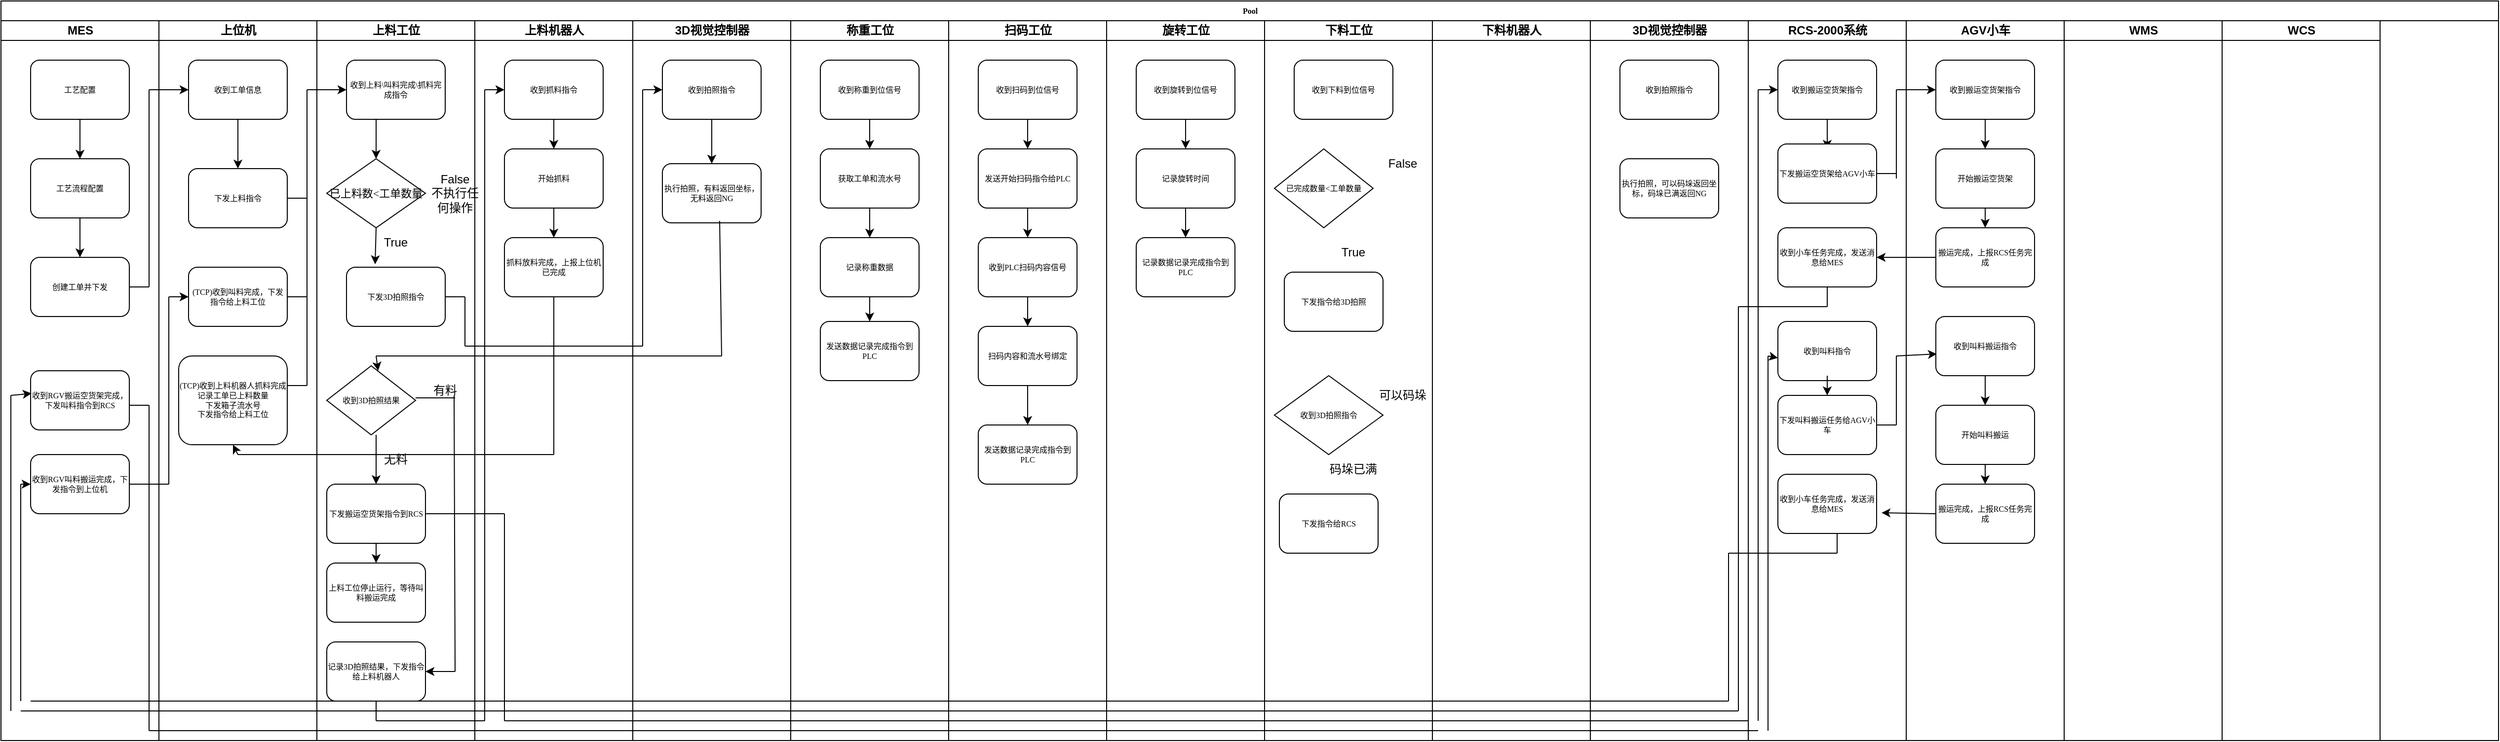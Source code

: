 <mxfile version="21.6.8" type="github">
  <diagram name="Page-1" id="74e2e168-ea6b-b213-b513-2b3c1d86103e">
    <mxGraphModel dx="1434" dy="768" grid="1" gridSize="10" guides="1" tooltips="1" connect="1" arrows="1" fold="1" page="1" pageScale="1" pageWidth="1100" pageHeight="850" background="none" math="0" shadow="0">
      <root>
        <mxCell id="0" />
        <mxCell id="1" parent="0" />
        <mxCell id="77e6c97f196da883-1" value="Pool" style="swimlane;html=1;childLayout=stackLayout;startSize=20;rounded=0;shadow=0;labelBackgroundColor=none;strokeWidth=1;fontFamily=Verdana;fontSize=8;align=center;" parent="1" vertex="1">
          <mxGeometry x="70" y="40" width="2530" height="750" as="geometry" />
        </mxCell>
        <mxCell id="77e6c97f196da883-2" value="MES" style="swimlane;html=1;startSize=20;" parent="77e6c97f196da883-1" vertex="1">
          <mxGeometry y="20" width="160" height="730" as="geometry" />
        </mxCell>
        <mxCell id="6C03qrmBVSKvkhP6-HAM-20" value="" style="edgeStyle=orthogonalEdgeStyle;rounded=0;orthogonalLoop=1;jettySize=auto;html=1;" edge="1" parent="77e6c97f196da883-2" source="6C03qrmBVSKvkhP6-HAM-18" target="6C03qrmBVSKvkhP6-HAM-19">
          <mxGeometry relative="1" as="geometry" />
        </mxCell>
        <mxCell id="6C03qrmBVSKvkhP6-HAM-18" value="工艺配置" style="rounded=1;whiteSpace=wrap;html=1;shadow=0;labelBackgroundColor=none;strokeWidth=1;fontFamily=Verdana;fontSize=8;align=center;" vertex="1" parent="77e6c97f196da883-2">
          <mxGeometry x="30" y="40" width="100" height="60" as="geometry" />
        </mxCell>
        <mxCell id="6C03qrmBVSKvkhP6-HAM-22" value="" style="edgeStyle=orthogonalEdgeStyle;rounded=0;orthogonalLoop=1;jettySize=auto;html=1;" edge="1" parent="77e6c97f196da883-2" source="6C03qrmBVSKvkhP6-HAM-19" target="6C03qrmBVSKvkhP6-HAM-21">
          <mxGeometry relative="1" as="geometry" />
        </mxCell>
        <mxCell id="6C03qrmBVSKvkhP6-HAM-19" value="工艺流程配置" style="rounded=1;whiteSpace=wrap;html=1;shadow=0;labelBackgroundColor=none;strokeWidth=1;fontFamily=Verdana;fontSize=8;align=center;" vertex="1" parent="77e6c97f196da883-2">
          <mxGeometry x="30" y="140" width="100" height="60" as="geometry" />
        </mxCell>
        <mxCell id="6C03qrmBVSKvkhP6-HAM-21" value="创建工单并下发" style="rounded=1;whiteSpace=wrap;html=1;shadow=0;labelBackgroundColor=none;strokeWidth=1;fontFamily=Verdana;fontSize=8;align=center;" vertex="1" parent="77e6c97f196da883-2">
          <mxGeometry x="30" y="240" width="100" height="60" as="geometry" />
        </mxCell>
        <mxCell id="6C03qrmBVSKvkhP6-HAM-50" value="收到RGV搬运空货架完成，下发叫料指令到RCS" style="rounded=1;whiteSpace=wrap;html=1;shadow=0;labelBackgroundColor=none;strokeWidth=1;fontFamily=Verdana;fontSize=8;align=center;" vertex="1" parent="77e6c97f196da883-2">
          <mxGeometry x="30" y="355" width="100" height="60" as="geometry" />
        </mxCell>
        <mxCell id="6C03qrmBVSKvkhP6-HAM-57" value="收到RGV叫料搬运完成，下发指令到上位机" style="rounded=1;whiteSpace=wrap;html=1;shadow=0;labelBackgroundColor=none;strokeWidth=1;fontFamily=Verdana;fontSize=8;align=center;" vertex="1" parent="77e6c97f196da883-2">
          <mxGeometry x="30" y="440" width="100" height="60" as="geometry" />
        </mxCell>
        <mxCell id="6C03qrmBVSKvkhP6-HAM-67" value="" style="endArrow=none;html=1;rounded=0;" edge="1" parent="77e6c97f196da883-2">
          <mxGeometry width="50" height="50" relative="1" as="geometry">
            <mxPoint x="130" y="270" as="sourcePoint" />
            <mxPoint x="150" y="270" as="targetPoint" />
          </mxGeometry>
        </mxCell>
        <mxCell id="6C03qrmBVSKvkhP6-HAM-68" value="" style="endArrow=none;html=1;rounded=0;" edge="1" parent="77e6c97f196da883-2">
          <mxGeometry width="50" height="50" relative="1" as="geometry">
            <mxPoint x="150" y="270" as="sourcePoint" />
            <mxPoint x="150" y="70" as="targetPoint" />
          </mxGeometry>
        </mxCell>
        <mxCell id="6C03qrmBVSKvkhP6-HAM-69" value="" style="endArrow=classic;html=1;rounded=0;entryX=0;entryY=0.5;entryDx=0;entryDy=0;" edge="1" parent="77e6c97f196da883-2" target="6C03qrmBVSKvkhP6-HAM-25">
          <mxGeometry width="50" height="50" relative="1" as="geometry">
            <mxPoint x="150" y="70" as="sourcePoint" />
            <mxPoint x="200" y="20" as="targetPoint" />
          </mxGeometry>
        </mxCell>
        <mxCell id="6C03qrmBVSKvkhP6-HAM-95" value="" style="endArrow=none;html=1;rounded=0;exitX=1;exitY=0.5;exitDx=0;exitDy=0;" edge="1" parent="77e6c97f196da883-2" source="6C03qrmBVSKvkhP6-HAM-57">
          <mxGeometry width="50" height="50" relative="1" as="geometry">
            <mxPoint x="130" y="480" as="sourcePoint" />
            <mxPoint x="170" y="470" as="targetPoint" />
          </mxGeometry>
        </mxCell>
        <mxCell id="6C03qrmBVSKvkhP6-HAM-149" value="" style="endArrow=none;html=1;rounded=0;" edge="1" parent="77e6c97f196da883-2">
          <mxGeometry width="50" height="50" relative="1" as="geometry">
            <mxPoint x="10" y="700" as="sourcePoint" />
            <mxPoint x="10" y="380" as="targetPoint" />
          </mxGeometry>
        </mxCell>
        <mxCell id="6C03qrmBVSKvkhP6-HAM-150" value="" style="endArrow=classic;html=1;rounded=0;entryX=0.01;entryY=0.383;entryDx=0;entryDy=0;entryPerimeter=0;" edge="1" parent="77e6c97f196da883-2" target="6C03qrmBVSKvkhP6-HAM-50">
          <mxGeometry width="50" height="50" relative="1" as="geometry">
            <mxPoint x="10" y="380" as="sourcePoint" />
            <mxPoint x="60" y="330" as="targetPoint" />
          </mxGeometry>
        </mxCell>
        <mxCell id="6C03qrmBVSKvkhP6-HAM-151" value="" style="endArrow=none;html=1;rounded=0;" edge="1" parent="77e6c97f196da883-2">
          <mxGeometry width="50" height="50" relative="1" as="geometry">
            <mxPoint x="130" y="390" as="sourcePoint" />
            <mxPoint x="150" y="390" as="targetPoint" />
          </mxGeometry>
        </mxCell>
        <mxCell id="6C03qrmBVSKvkhP6-HAM-152" value="" style="endArrow=none;html=1;rounded=0;" edge="1" parent="77e6c97f196da883-2">
          <mxGeometry width="50" height="50" relative="1" as="geometry">
            <mxPoint x="150" y="390" as="sourcePoint" />
            <mxPoint x="150" y="720" as="targetPoint" />
          </mxGeometry>
        </mxCell>
        <mxCell id="6C03qrmBVSKvkhP6-HAM-153" value="" style="endArrow=none;html=1;rounded=0;" edge="1" parent="77e6c97f196da883-2">
          <mxGeometry width="50" height="50" relative="1" as="geometry">
            <mxPoint x="150" y="720" as="sourcePoint" />
            <mxPoint x="1780" y="720" as="targetPoint" />
          </mxGeometry>
        </mxCell>
        <mxCell id="6C03qrmBVSKvkhP6-HAM-167" value="" style="endArrow=none;html=1;rounded=0;" edge="1" parent="77e6c97f196da883-2">
          <mxGeometry width="50" height="50" relative="1" as="geometry">
            <mxPoint x="20" y="690" as="sourcePoint" />
            <mxPoint x="20" y="470" as="targetPoint" />
          </mxGeometry>
        </mxCell>
        <mxCell id="6C03qrmBVSKvkhP6-HAM-168" value="" style="endArrow=classic;html=1;rounded=0;entryX=0;entryY=0.5;entryDx=0;entryDy=0;" edge="1" parent="77e6c97f196da883-2" target="6C03qrmBVSKvkhP6-HAM-57">
          <mxGeometry width="50" height="50" relative="1" as="geometry">
            <mxPoint x="20" y="470" as="sourcePoint" />
            <mxPoint x="70" y="420" as="targetPoint" />
          </mxGeometry>
        </mxCell>
        <mxCell id="77e6c97f196da883-3" value="上位机" style="swimlane;html=1;startSize=20;" parent="77e6c97f196da883-1" vertex="1">
          <mxGeometry x="160" y="20" width="160" height="730" as="geometry" />
        </mxCell>
        <mxCell id="6C03qrmBVSKvkhP6-HAM-25" value="收到工单信息" style="rounded=1;whiteSpace=wrap;html=1;shadow=0;labelBackgroundColor=none;strokeWidth=1;fontFamily=Verdana;fontSize=8;align=center;" vertex="1" parent="77e6c97f196da883-3">
          <mxGeometry x="30" y="40" width="100" height="60" as="geometry" />
        </mxCell>
        <mxCell id="6C03qrmBVSKvkhP6-HAM-26" value="下发上料指令" style="rounded=1;whiteSpace=wrap;html=1;shadow=0;labelBackgroundColor=none;strokeWidth=1;fontFamily=Verdana;fontSize=8;align=center;" vertex="1" parent="77e6c97f196da883-3">
          <mxGeometry x="30" y="150" width="100" height="60" as="geometry" />
        </mxCell>
        <mxCell id="6C03qrmBVSKvkhP6-HAM-59" value="(TCP)收到叫料完成，下发指令给上料工位" style="rounded=1;whiteSpace=wrap;html=1;shadow=0;labelBackgroundColor=none;strokeWidth=1;fontFamily=Verdana;fontSize=8;align=center;" vertex="1" parent="77e6c97f196da883-3">
          <mxGeometry x="30" y="250" width="100" height="60" as="geometry" />
        </mxCell>
        <mxCell id="6C03qrmBVSKvkhP6-HAM-66" value="(TCP)收到上料机器人抓料完成&lt;br&gt;记录工单已上料数量&lt;br&gt;下发箱子流水号&lt;br&gt;下发指令给上料工位" style="rounded=1;whiteSpace=wrap;html=1;shadow=0;labelBackgroundColor=none;strokeWidth=1;fontFamily=Verdana;fontSize=8;align=center;" vertex="1" parent="77e6c97f196da883-3">
          <mxGeometry x="20" y="340" width="110" height="90" as="geometry" />
        </mxCell>
        <mxCell id="6C03qrmBVSKvkhP6-HAM-70" value="" style="endArrow=classic;html=1;rounded=0;entryX=0.5;entryY=0;entryDx=0;entryDy=0;" edge="1" parent="77e6c97f196da883-3" target="6C03qrmBVSKvkhP6-HAM-26">
          <mxGeometry width="50" height="50" relative="1" as="geometry">
            <mxPoint x="80" y="100" as="sourcePoint" />
            <mxPoint x="130" y="50" as="targetPoint" />
          </mxGeometry>
        </mxCell>
        <mxCell id="6C03qrmBVSKvkhP6-HAM-72" value="" style="endArrow=none;html=1;rounded=0;" edge="1" parent="77e6c97f196da883-3">
          <mxGeometry width="50" height="50" relative="1" as="geometry">
            <mxPoint x="130" y="180" as="sourcePoint" />
            <mxPoint x="150" y="180" as="targetPoint" />
          </mxGeometry>
        </mxCell>
        <mxCell id="6C03qrmBVSKvkhP6-HAM-73" value="" style="endArrow=none;html=1;rounded=0;" edge="1" parent="77e6c97f196da883-3">
          <mxGeometry width="50" height="50" relative="1" as="geometry">
            <mxPoint x="150" y="180" as="sourcePoint" />
            <mxPoint x="150" y="70" as="targetPoint" />
          </mxGeometry>
        </mxCell>
        <mxCell id="6C03qrmBVSKvkhP6-HAM-74" value="" style="endArrow=classic;html=1;rounded=0;entryX=0;entryY=0.5;entryDx=0;entryDy=0;" edge="1" parent="77e6c97f196da883-3" target="6C03qrmBVSKvkhP6-HAM-27">
          <mxGeometry width="50" height="50" relative="1" as="geometry">
            <mxPoint x="150" y="70" as="sourcePoint" />
            <mxPoint x="200" y="30" as="targetPoint" />
          </mxGeometry>
        </mxCell>
        <mxCell id="6C03qrmBVSKvkhP6-HAM-75" value="" style="endArrow=none;html=1;rounded=0;" edge="1" parent="77e6c97f196da883-3">
          <mxGeometry width="50" height="50" relative="1" as="geometry">
            <mxPoint x="130" y="280" as="sourcePoint" />
            <mxPoint x="150" y="280" as="targetPoint" />
          </mxGeometry>
        </mxCell>
        <mxCell id="6C03qrmBVSKvkhP6-HAM-76" value="" style="endArrow=none;html=1;rounded=0;" edge="1" parent="77e6c97f196da883-3">
          <mxGeometry width="50" height="50" relative="1" as="geometry">
            <mxPoint x="130" y="370" as="sourcePoint" />
            <mxPoint x="150" y="370" as="targetPoint" />
          </mxGeometry>
        </mxCell>
        <mxCell id="6C03qrmBVSKvkhP6-HAM-77" value="" style="endArrow=none;html=1;rounded=0;" edge="1" parent="77e6c97f196da883-3">
          <mxGeometry width="50" height="50" relative="1" as="geometry">
            <mxPoint x="150" y="370" as="sourcePoint" />
            <mxPoint x="150" y="180" as="targetPoint" />
          </mxGeometry>
        </mxCell>
        <mxCell id="6C03qrmBVSKvkhP6-HAM-96" value="" style="endArrow=none;html=1;rounded=0;" edge="1" parent="77e6c97f196da883-3">
          <mxGeometry width="50" height="50" relative="1" as="geometry">
            <mxPoint x="10" y="470" as="sourcePoint" />
            <mxPoint x="10" y="280" as="targetPoint" />
          </mxGeometry>
        </mxCell>
        <mxCell id="6C03qrmBVSKvkhP6-HAM-104" value="" style="endArrow=classic;html=1;rounded=0;entryX=0;entryY=0.5;entryDx=0;entryDy=0;" edge="1" parent="77e6c97f196da883-3" target="6C03qrmBVSKvkhP6-HAM-59">
          <mxGeometry width="50" height="50" relative="1" as="geometry">
            <mxPoint x="10" y="280" as="sourcePoint" />
            <mxPoint x="60" y="230" as="targetPoint" />
          </mxGeometry>
        </mxCell>
        <mxCell id="6C03qrmBVSKvkhP6-HAM-107" value="" style="endArrow=classic;html=1;rounded=0;entryX=0.5;entryY=1;entryDx=0;entryDy=0;" edge="1" parent="77e6c97f196da883-3" target="6C03qrmBVSKvkhP6-HAM-66">
          <mxGeometry width="50" height="50" relative="1" as="geometry">
            <mxPoint x="80" y="440" as="sourcePoint" />
            <mxPoint x="130" y="390" as="targetPoint" />
          </mxGeometry>
        </mxCell>
        <mxCell id="77e6c97f196da883-4" value="上料工位" style="swimlane;html=1;startSize=20;" parent="77e6c97f196da883-1" vertex="1">
          <mxGeometry x="320" y="20" width="160" height="730" as="geometry" />
        </mxCell>
        <mxCell id="6C03qrmBVSKvkhP6-HAM-27" value="收到上料\叫料完成\抓料完成指令" style="rounded=1;whiteSpace=wrap;html=1;shadow=0;labelBackgroundColor=none;strokeWidth=1;fontFamily=Verdana;fontSize=8;align=center;" vertex="1" parent="77e6c97f196da883-4">
          <mxGeometry x="30" y="40" width="100" height="60" as="geometry" />
        </mxCell>
        <mxCell id="6C03qrmBVSKvkhP6-HAM-29" value="&lt;font style=&quot;font-size: 11px;&quot;&gt;已上料数&amp;lt;工单数量&lt;/font&gt;" style="rhombus;whiteSpace=wrap;html=1;rounded=0;shadow=0;labelBackgroundColor=none;strokeWidth=1;fontFamily=Verdana;fontSize=8;align=center;" vertex="1" parent="77e6c97f196da883-4">
          <mxGeometry x="10" y="140" width="100" height="70" as="geometry" />
        </mxCell>
        <mxCell id="6C03qrmBVSKvkhP6-HAM-31" value="False&lt;br&gt;不执行任何操作" style="text;html=1;strokeColor=none;fillColor=none;align=center;verticalAlign=middle;whiteSpace=wrap;rounded=0;" vertex="1" parent="77e6c97f196da883-4">
          <mxGeometry x="110" y="160" width="60" height="30" as="geometry" />
        </mxCell>
        <mxCell id="6C03qrmBVSKvkhP6-HAM-33" value="True" style="text;html=1;strokeColor=none;fillColor=none;align=center;verticalAlign=middle;whiteSpace=wrap;rounded=0;" vertex="1" parent="77e6c97f196da883-4">
          <mxGeometry x="50" y="210" width="60" height="30" as="geometry" />
        </mxCell>
        <mxCell id="6C03qrmBVSKvkhP6-HAM-35" value="下发3D拍照指令" style="rounded=1;whiteSpace=wrap;html=1;shadow=0;labelBackgroundColor=none;strokeWidth=1;fontFamily=Verdana;fontSize=8;align=center;" vertex="1" parent="77e6c97f196da883-4">
          <mxGeometry x="30" y="250" width="100" height="60" as="geometry" />
        </mxCell>
        <mxCell id="6C03qrmBVSKvkhP6-HAM-40" value="收到3D拍照结果" style="rhombus;whiteSpace=wrap;html=1;rounded=0;shadow=0;labelBackgroundColor=none;strokeWidth=1;fontFamily=Verdana;fontSize=8;align=center;" vertex="1" parent="77e6c97f196da883-4">
          <mxGeometry x="10" y="350" width="90" height="70" as="geometry" />
        </mxCell>
        <mxCell id="6C03qrmBVSKvkhP6-HAM-41" value="有料" style="text;html=1;strokeColor=none;fillColor=none;align=center;verticalAlign=middle;whiteSpace=wrap;rounded=0;" vertex="1" parent="77e6c97f196da883-4">
          <mxGeometry x="100" y="360" width="60" height="30" as="geometry" />
        </mxCell>
        <mxCell id="6C03qrmBVSKvkhP6-HAM-42" value="无料" style="text;html=1;strokeColor=none;fillColor=none;align=center;verticalAlign=middle;whiteSpace=wrap;rounded=0;" vertex="1" parent="77e6c97f196da883-4">
          <mxGeometry x="50" y="430" width="60" height="30" as="geometry" />
        </mxCell>
        <mxCell id="6C03qrmBVSKvkhP6-HAM-43" value="下发搬运空货架指令到RCS" style="rounded=1;whiteSpace=wrap;html=1;shadow=0;labelBackgroundColor=none;strokeWidth=1;fontFamily=Verdana;fontSize=8;align=center;" vertex="1" parent="77e6c97f196da883-4">
          <mxGeometry x="10" y="470" width="100" height="60" as="geometry" />
        </mxCell>
        <mxCell id="6C03qrmBVSKvkhP6-HAM-58" value="上料工位停止运行，等待叫料搬运完成" style="rounded=1;whiteSpace=wrap;html=1;shadow=0;labelBackgroundColor=none;strokeWidth=1;fontFamily=Verdana;fontSize=8;align=center;" vertex="1" parent="77e6c97f196da883-4">
          <mxGeometry x="10" y="550" width="100" height="60" as="geometry" />
        </mxCell>
        <mxCell id="6C03qrmBVSKvkhP6-HAM-60" value="记录3D拍照结果，下发指令给上料机器人" style="rounded=1;whiteSpace=wrap;html=1;shadow=0;labelBackgroundColor=none;strokeWidth=1;fontFamily=Verdana;fontSize=8;align=center;" vertex="1" parent="77e6c97f196da883-4">
          <mxGeometry x="10" y="630" width="100" height="60" as="geometry" />
        </mxCell>
        <mxCell id="6C03qrmBVSKvkhP6-HAM-61" value="" style="endArrow=none;html=1;rounded=0;exitX=0;exitY=0.75;exitDx=0;exitDy=0;entryX=0.667;entryY=0.75;entryDx=0;entryDy=0;entryPerimeter=0;" edge="1" parent="77e6c97f196da883-4" source="6C03qrmBVSKvkhP6-HAM-41" target="6C03qrmBVSKvkhP6-HAM-41">
          <mxGeometry width="50" height="50" relative="1" as="geometry">
            <mxPoint x="100" y="390" as="sourcePoint" />
            <mxPoint x="150" y="340" as="targetPoint" />
          </mxGeometry>
        </mxCell>
        <mxCell id="6C03qrmBVSKvkhP6-HAM-62" value="" style="endArrow=none;html=1;rounded=0;" edge="1" parent="77e6c97f196da883-4">
          <mxGeometry width="50" height="50" relative="1" as="geometry">
            <mxPoint x="140" y="660" as="sourcePoint" />
            <mxPoint x="139" y="380" as="targetPoint" />
          </mxGeometry>
        </mxCell>
        <mxCell id="6C03qrmBVSKvkhP6-HAM-78" value="" style="endArrow=classic;html=1;rounded=0;entryX=0.5;entryY=0;entryDx=0;entryDy=0;" edge="1" parent="77e6c97f196da883-4" target="6C03qrmBVSKvkhP6-HAM-29">
          <mxGeometry width="50" height="50" relative="1" as="geometry">
            <mxPoint x="60" y="100" as="sourcePoint" />
            <mxPoint x="110" y="50" as="targetPoint" />
          </mxGeometry>
        </mxCell>
        <mxCell id="6C03qrmBVSKvkhP6-HAM-79" value="" style="endArrow=classic;html=1;rounded=0;entryX=0.15;entryY=1.233;entryDx=0;entryDy=0;entryPerimeter=0;" edge="1" parent="77e6c97f196da883-4" target="6C03qrmBVSKvkhP6-HAM-33">
          <mxGeometry width="50" height="50" relative="1" as="geometry">
            <mxPoint x="60" y="210" as="sourcePoint" />
            <mxPoint x="110" y="160" as="targetPoint" />
          </mxGeometry>
        </mxCell>
        <mxCell id="6C03qrmBVSKvkhP6-HAM-81" value="" style="endArrow=classic;html=1;rounded=0;entryX=0.5;entryY=0;entryDx=0;entryDy=0;" edge="1" parent="77e6c97f196da883-4" target="6C03qrmBVSKvkhP6-HAM-43">
          <mxGeometry width="50" height="50" relative="1" as="geometry">
            <mxPoint x="60" y="420" as="sourcePoint" />
            <mxPoint x="110" y="370" as="targetPoint" />
          </mxGeometry>
        </mxCell>
        <mxCell id="6C03qrmBVSKvkhP6-HAM-82" value="" style="endArrow=classic;html=1;rounded=0;entryX=0.5;entryY=0;entryDx=0;entryDy=0;" edge="1" parent="77e6c97f196da883-4" target="6C03qrmBVSKvkhP6-HAM-58">
          <mxGeometry width="50" height="50" relative="1" as="geometry">
            <mxPoint x="60" y="530" as="sourcePoint" />
            <mxPoint x="110" y="480" as="targetPoint" />
          </mxGeometry>
        </mxCell>
        <mxCell id="6C03qrmBVSKvkhP6-HAM-83" value="" style="endArrow=none;html=1;rounded=0;" edge="1" parent="77e6c97f196da883-4">
          <mxGeometry width="50" height="50" relative="1" as="geometry">
            <mxPoint x="130" y="280" as="sourcePoint" />
            <mxPoint x="150" y="280" as="targetPoint" />
          </mxGeometry>
        </mxCell>
        <mxCell id="6C03qrmBVSKvkhP6-HAM-84" value="" style="endArrow=none;html=1;rounded=0;" edge="1" parent="77e6c97f196da883-4">
          <mxGeometry width="50" height="50" relative="1" as="geometry">
            <mxPoint x="150" y="330" as="sourcePoint" />
            <mxPoint x="150" y="280" as="targetPoint" />
          </mxGeometry>
        </mxCell>
        <mxCell id="6C03qrmBVSKvkhP6-HAM-85" value="" style="endArrow=none;html=1;rounded=0;" edge="1" parent="77e6c97f196da883-4">
          <mxGeometry width="50" height="50" relative="1" as="geometry">
            <mxPoint x="150" y="330" as="sourcePoint" />
            <mxPoint x="330" y="330" as="targetPoint" />
          </mxGeometry>
        </mxCell>
        <mxCell id="6C03qrmBVSKvkhP6-HAM-91" value="" style="endArrow=classic;html=1;rounded=0;" edge="1" parent="77e6c97f196da883-4">
          <mxGeometry width="50" height="50" relative="1" as="geometry">
            <mxPoint x="60" y="340" as="sourcePoint" />
            <mxPoint x="62" y="355" as="targetPoint" />
          </mxGeometry>
        </mxCell>
        <mxCell id="6C03qrmBVSKvkhP6-HAM-98" value="" style="endArrow=none;html=1;rounded=0;" edge="1" parent="77e6c97f196da883-4">
          <mxGeometry width="50" height="50" relative="1" as="geometry">
            <mxPoint x="60" y="690" as="sourcePoint" />
            <mxPoint x="60" y="710" as="targetPoint" />
          </mxGeometry>
        </mxCell>
        <mxCell id="6C03qrmBVSKvkhP6-HAM-99" value="" style="endArrow=none;html=1;rounded=0;" edge="1" parent="77e6c97f196da883-4">
          <mxGeometry width="50" height="50" relative="1" as="geometry">
            <mxPoint x="60" y="710" as="sourcePoint" />
            <mxPoint x="170" y="710" as="targetPoint" />
          </mxGeometry>
        </mxCell>
        <mxCell id="6C03qrmBVSKvkhP6-HAM-133" value="" style="endArrow=none;html=1;rounded=0;" edge="1" parent="77e6c97f196da883-4">
          <mxGeometry width="50" height="50" relative="1" as="geometry">
            <mxPoint x="110" y="500" as="sourcePoint" />
            <mxPoint x="190" y="500" as="targetPoint" />
          </mxGeometry>
        </mxCell>
        <mxCell id="77e6c97f196da883-5" value="上料机器人" style="swimlane;html=1;startSize=20;" parent="77e6c97f196da883-1" vertex="1">
          <mxGeometry x="480" y="20" width="160" height="730" as="geometry" />
        </mxCell>
        <mxCell id="6C03qrmBVSKvkhP6-HAM-34" value="收到抓料指令" style="rounded=1;whiteSpace=wrap;html=1;shadow=0;labelBackgroundColor=none;strokeWidth=1;fontFamily=Verdana;fontSize=8;align=center;" vertex="1" parent="77e6c97f196da883-5">
          <mxGeometry x="30" y="40" width="100" height="60" as="geometry" />
        </mxCell>
        <mxCell id="6C03qrmBVSKvkhP6-HAM-64" value="开始抓料" style="rounded=1;whiteSpace=wrap;html=1;shadow=0;labelBackgroundColor=none;strokeWidth=1;fontFamily=Verdana;fontSize=8;align=center;" vertex="1" parent="77e6c97f196da883-5">
          <mxGeometry x="30" y="130" width="100" height="60" as="geometry" />
        </mxCell>
        <mxCell id="6C03qrmBVSKvkhP6-HAM-65" value="抓料放料完成，上报上位机已完成" style="rounded=1;whiteSpace=wrap;html=1;shadow=0;labelBackgroundColor=none;strokeWidth=1;fontFamily=Verdana;fontSize=8;align=center;" vertex="1" parent="77e6c97f196da883-5">
          <mxGeometry x="30" y="220" width="100" height="60" as="geometry" />
        </mxCell>
        <mxCell id="6C03qrmBVSKvkhP6-HAM-100" value="" style="endArrow=none;html=1;rounded=0;" edge="1" parent="77e6c97f196da883-5">
          <mxGeometry width="50" height="50" relative="1" as="geometry">
            <mxPoint x="10" y="710" as="sourcePoint" />
            <mxPoint x="10" y="70" as="targetPoint" />
          </mxGeometry>
        </mxCell>
        <mxCell id="6C03qrmBVSKvkhP6-HAM-101" value="" style="endArrow=classic;html=1;rounded=0;entryX=0;entryY=0.5;entryDx=0;entryDy=0;" edge="1" parent="77e6c97f196da883-5" target="6C03qrmBVSKvkhP6-HAM-34">
          <mxGeometry width="50" height="50" relative="1" as="geometry">
            <mxPoint x="10" y="70" as="sourcePoint" />
            <mxPoint x="60" y="20" as="targetPoint" />
          </mxGeometry>
        </mxCell>
        <mxCell id="6C03qrmBVSKvkhP6-HAM-102" value="" style="endArrow=classic;html=1;rounded=0;entryX=0.5;entryY=0;entryDx=0;entryDy=0;" edge="1" parent="77e6c97f196da883-5" target="6C03qrmBVSKvkhP6-HAM-64">
          <mxGeometry width="50" height="50" relative="1" as="geometry">
            <mxPoint x="80" y="100" as="sourcePoint" />
            <mxPoint x="130" y="50" as="targetPoint" />
          </mxGeometry>
        </mxCell>
        <mxCell id="6C03qrmBVSKvkhP6-HAM-103" value="" style="endArrow=classic;html=1;rounded=0;" edge="1" parent="77e6c97f196da883-5" target="6C03qrmBVSKvkhP6-HAM-65">
          <mxGeometry width="50" height="50" relative="1" as="geometry">
            <mxPoint x="80" y="190" as="sourcePoint" />
            <mxPoint x="130" y="140" as="targetPoint" />
          </mxGeometry>
        </mxCell>
        <mxCell id="6C03qrmBVSKvkhP6-HAM-105" value="" style="endArrow=none;html=1;rounded=0;" edge="1" parent="77e6c97f196da883-5">
          <mxGeometry width="50" height="50" relative="1" as="geometry">
            <mxPoint x="80" y="440" as="sourcePoint" />
            <mxPoint x="80" y="280" as="targetPoint" />
          </mxGeometry>
        </mxCell>
        <mxCell id="6C03qrmBVSKvkhP6-HAM-106" value="" style="endArrow=none;html=1;rounded=0;" edge="1" parent="77e6c97f196da883-5">
          <mxGeometry width="50" height="50" relative="1" as="geometry">
            <mxPoint x="-240" y="440" as="sourcePoint" />
            <mxPoint x="80" y="440" as="targetPoint" />
          </mxGeometry>
        </mxCell>
        <mxCell id="6C03qrmBVSKvkhP6-HAM-134" value="" style="endArrow=none;html=1;rounded=0;" edge="1" parent="77e6c97f196da883-5">
          <mxGeometry width="50" height="50" relative="1" as="geometry">
            <mxPoint x="30" y="500" as="sourcePoint" />
            <mxPoint x="30" y="710" as="targetPoint" />
          </mxGeometry>
        </mxCell>
        <mxCell id="6C03qrmBVSKvkhP6-HAM-135" value="" style="endArrow=none;html=1;rounded=0;" edge="1" parent="77e6c97f196da883-5">
          <mxGeometry width="50" height="50" relative="1" as="geometry">
            <mxPoint x="30" y="710" as="sourcePoint" />
            <mxPoint x="1290" y="710" as="targetPoint" />
          </mxGeometry>
        </mxCell>
        <mxCell id="77e6c97f196da883-6" value="3D视觉控制器" style="swimlane;html=1;startSize=20;" parent="77e6c97f196da883-1" vertex="1">
          <mxGeometry x="640" y="20" width="160" height="730" as="geometry" />
        </mxCell>
        <mxCell id="6C03qrmBVSKvkhP6-HAM-36" value="收到拍照指令" style="rounded=1;whiteSpace=wrap;html=1;shadow=0;labelBackgroundColor=none;strokeWidth=1;fontFamily=Verdana;fontSize=8;align=center;" vertex="1" parent="77e6c97f196da883-6">
          <mxGeometry x="30" y="40" width="100" height="60" as="geometry" />
        </mxCell>
        <mxCell id="6C03qrmBVSKvkhP6-HAM-38" value="执行拍照，有料返回坐标，无料返回NG" style="rounded=1;whiteSpace=wrap;html=1;shadow=0;labelBackgroundColor=none;strokeWidth=1;fontFamily=Verdana;fontSize=8;align=center;" vertex="1" parent="77e6c97f196da883-6">
          <mxGeometry x="30" y="145" width="100" height="60" as="geometry" />
        </mxCell>
        <mxCell id="6C03qrmBVSKvkhP6-HAM-86" value="" style="endArrow=none;html=1;rounded=0;" edge="1" parent="77e6c97f196da883-6">
          <mxGeometry width="50" height="50" relative="1" as="geometry">
            <mxPoint x="10" y="330" as="sourcePoint" />
            <mxPoint x="10" y="70" as="targetPoint" />
          </mxGeometry>
        </mxCell>
        <mxCell id="6C03qrmBVSKvkhP6-HAM-87" value="" style="endArrow=classic;html=1;rounded=0;entryX=0;entryY=0.5;entryDx=0;entryDy=0;" edge="1" parent="77e6c97f196da883-6" target="6C03qrmBVSKvkhP6-HAM-36">
          <mxGeometry width="50" height="50" relative="1" as="geometry">
            <mxPoint x="10" y="70" as="sourcePoint" />
            <mxPoint x="60" y="20" as="targetPoint" />
          </mxGeometry>
        </mxCell>
        <mxCell id="6C03qrmBVSKvkhP6-HAM-88" value="" style="endArrow=classic;html=1;rounded=0;entryX=0.5;entryY=0;entryDx=0;entryDy=0;" edge="1" parent="77e6c97f196da883-6" target="6C03qrmBVSKvkhP6-HAM-38">
          <mxGeometry width="50" height="50" relative="1" as="geometry">
            <mxPoint x="80" y="100" as="sourcePoint" />
            <mxPoint x="130" y="50" as="targetPoint" />
          </mxGeometry>
        </mxCell>
        <mxCell id="6C03qrmBVSKvkhP6-HAM-89" value="" style="endArrow=none;html=1;rounded=0;entryX=0.58;entryY=0.967;entryDx=0;entryDy=0;entryPerimeter=0;" edge="1" parent="77e6c97f196da883-6" target="6C03qrmBVSKvkhP6-HAM-38">
          <mxGeometry width="50" height="50" relative="1" as="geometry">
            <mxPoint x="90" y="340" as="sourcePoint" />
            <mxPoint x="90" y="210" as="targetPoint" />
          </mxGeometry>
        </mxCell>
        <mxCell id="6C03qrmBVSKvkhP6-HAM-90" value="" style="endArrow=none;html=1;rounded=0;" edge="1" parent="77e6c97f196da883-6">
          <mxGeometry width="50" height="50" relative="1" as="geometry">
            <mxPoint x="-260" y="340" as="sourcePoint" />
            <mxPoint x="90" y="340" as="targetPoint" />
          </mxGeometry>
        </mxCell>
        <mxCell id="77e6c97f196da883-7" value="称重工位" style="swimlane;html=1;startSize=20;" parent="77e6c97f196da883-1" vertex="1">
          <mxGeometry x="800" y="20" width="160" height="730" as="geometry">
            <mxRectangle x="800" y="20" width="730" height="730" as="alternateBounds" />
          </mxGeometry>
        </mxCell>
        <mxCell id="6C03qrmBVSKvkhP6-HAM-114" value="" style="edgeStyle=orthogonalEdgeStyle;rounded=0;orthogonalLoop=1;jettySize=auto;html=1;" edge="1" parent="77e6c97f196da883-7" source="6C03qrmBVSKvkhP6-HAM-110" target="6C03qrmBVSKvkhP6-HAM-111">
          <mxGeometry relative="1" as="geometry" />
        </mxCell>
        <mxCell id="6C03qrmBVSKvkhP6-HAM-110" value="收到称重到位信号" style="rounded=1;whiteSpace=wrap;html=1;shadow=0;labelBackgroundColor=none;strokeWidth=1;fontFamily=Verdana;fontSize=8;align=center;" vertex="1" parent="77e6c97f196da883-7">
          <mxGeometry x="30" y="40" width="100" height="60" as="geometry" />
        </mxCell>
        <mxCell id="6C03qrmBVSKvkhP6-HAM-115" value="" style="edgeStyle=orthogonalEdgeStyle;rounded=0;orthogonalLoop=1;jettySize=auto;html=1;entryX=0.5;entryY=0;entryDx=0;entryDy=0;" edge="1" parent="77e6c97f196da883-7" source="6C03qrmBVSKvkhP6-HAM-111" target="6C03qrmBVSKvkhP6-HAM-112">
          <mxGeometry relative="1" as="geometry" />
        </mxCell>
        <mxCell id="6C03qrmBVSKvkhP6-HAM-111" value="获取工单和流水号" style="rounded=1;whiteSpace=wrap;html=1;shadow=0;labelBackgroundColor=none;strokeWidth=1;fontFamily=Verdana;fontSize=8;align=center;" vertex="1" parent="77e6c97f196da883-7">
          <mxGeometry x="30" y="130" width="100" height="60" as="geometry" />
        </mxCell>
        <mxCell id="6C03qrmBVSKvkhP6-HAM-112" value="记录称重数据" style="rounded=1;whiteSpace=wrap;html=1;shadow=0;labelBackgroundColor=none;strokeWidth=1;fontFamily=Verdana;fontSize=8;align=center;" vertex="1" parent="77e6c97f196da883-7">
          <mxGeometry x="30" y="220" width="100" height="60" as="geometry" />
        </mxCell>
        <mxCell id="6C03qrmBVSKvkhP6-HAM-113" value="发送数据记录完成指令到PLC" style="rounded=1;whiteSpace=wrap;html=1;shadow=0;labelBackgroundColor=none;strokeWidth=1;fontFamily=Verdana;fontSize=8;align=center;" vertex="1" parent="77e6c97f196da883-7">
          <mxGeometry x="30" y="305" width="100" height="60" as="geometry" />
        </mxCell>
        <mxCell id="6C03qrmBVSKvkhP6-HAM-116" value="" style="endArrow=classic;html=1;rounded=0;entryX=0.5;entryY=0;entryDx=0;entryDy=0;" edge="1" parent="77e6c97f196da883-7" target="6C03qrmBVSKvkhP6-HAM-113">
          <mxGeometry width="50" height="50" relative="1" as="geometry">
            <mxPoint x="80" y="280" as="sourcePoint" />
            <mxPoint x="130" y="230" as="targetPoint" />
          </mxGeometry>
        </mxCell>
        <mxCell id="6C03qrmBVSKvkhP6-HAM-9" value="扫码工位" style="swimlane;html=1;startSize=20;" vertex="1" parent="77e6c97f196da883-1">
          <mxGeometry x="960" y="20" width="160" height="730" as="geometry">
            <mxRectangle x="800" y="20" width="730" height="730" as="alternateBounds" />
          </mxGeometry>
        </mxCell>
        <mxCell id="6C03qrmBVSKvkhP6-HAM-122" value="" style="edgeStyle=orthogonalEdgeStyle;rounded=0;orthogonalLoop=1;jettySize=auto;html=1;" edge="1" parent="6C03qrmBVSKvkhP6-HAM-9" source="6C03qrmBVSKvkhP6-HAM-117" target="6C03qrmBVSKvkhP6-HAM-118">
          <mxGeometry relative="1" as="geometry" />
        </mxCell>
        <mxCell id="6C03qrmBVSKvkhP6-HAM-117" value="收到扫码到位信号" style="rounded=1;whiteSpace=wrap;html=1;shadow=0;labelBackgroundColor=none;strokeWidth=1;fontFamily=Verdana;fontSize=8;align=center;" vertex="1" parent="6C03qrmBVSKvkhP6-HAM-9">
          <mxGeometry x="30" y="40" width="100" height="60" as="geometry" />
        </mxCell>
        <mxCell id="6C03qrmBVSKvkhP6-HAM-123" value="" style="edgeStyle=orthogonalEdgeStyle;rounded=0;orthogonalLoop=1;jettySize=auto;html=1;" edge="1" parent="6C03qrmBVSKvkhP6-HAM-9" source="6C03qrmBVSKvkhP6-HAM-118" target="6C03qrmBVSKvkhP6-HAM-119">
          <mxGeometry relative="1" as="geometry" />
        </mxCell>
        <mxCell id="6C03qrmBVSKvkhP6-HAM-118" value="发送开始扫码指令给PLC" style="rounded=1;whiteSpace=wrap;html=1;shadow=0;labelBackgroundColor=none;strokeWidth=1;fontFamily=Verdana;fontSize=8;align=center;" vertex="1" parent="6C03qrmBVSKvkhP6-HAM-9">
          <mxGeometry x="30" y="130" width="100" height="60" as="geometry" />
        </mxCell>
        <mxCell id="6C03qrmBVSKvkhP6-HAM-124" value="" style="edgeStyle=orthogonalEdgeStyle;rounded=0;orthogonalLoop=1;jettySize=auto;html=1;" edge="1" parent="6C03qrmBVSKvkhP6-HAM-9" source="6C03qrmBVSKvkhP6-HAM-119" target="6C03qrmBVSKvkhP6-HAM-121">
          <mxGeometry relative="1" as="geometry" />
        </mxCell>
        <mxCell id="6C03qrmBVSKvkhP6-HAM-119" value="收到PLC扫码内容信号" style="rounded=1;whiteSpace=wrap;html=1;shadow=0;labelBackgroundColor=none;strokeWidth=1;fontFamily=Verdana;fontSize=8;align=center;" vertex="1" parent="6C03qrmBVSKvkhP6-HAM-9">
          <mxGeometry x="30" y="220" width="100" height="60" as="geometry" />
        </mxCell>
        <mxCell id="6C03qrmBVSKvkhP6-HAM-126" value="" style="edgeStyle=orthogonalEdgeStyle;rounded=0;orthogonalLoop=1;jettySize=auto;html=1;" edge="1" parent="6C03qrmBVSKvkhP6-HAM-9" source="6C03qrmBVSKvkhP6-HAM-121" target="6C03qrmBVSKvkhP6-HAM-125">
          <mxGeometry relative="1" as="geometry" />
        </mxCell>
        <mxCell id="6C03qrmBVSKvkhP6-HAM-121" value="扫码内容和流水号绑定" style="rounded=1;whiteSpace=wrap;html=1;shadow=0;labelBackgroundColor=none;strokeWidth=1;fontFamily=Verdana;fontSize=8;align=center;" vertex="1" parent="6C03qrmBVSKvkhP6-HAM-9">
          <mxGeometry x="30" y="310" width="100" height="60" as="geometry" />
        </mxCell>
        <mxCell id="6C03qrmBVSKvkhP6-HAM-125" value="发送数据记录完成指令到PLC" style="rounded=1;whiteSpace=wrap;html=1;shadow=0;labelBackgroundColor=none;strokeWidth=1;fontFamily=Verdana;fontSize=8;align=center;" vertex="1" parent="6C03qrmBVSKvkhP6-HAM-9">
          <mxGeometry x="30" y="410" width="100" height="60" as="geometry" />
        </mxCell>
        <mxCell id="6C03qrmBVSKvkhP6-HAM-10" value="旋转工位" style="swimlane;html=1;startSize=20;" vertex="1" parent="77e6c97f196da883-1">
          <mxGeometry x="1120" y="20" width="160" height="730" as="geometry">
            <mxRectangle x="800" y="20" width="730" height="730" as="alternateBounds" />
          </mxGeometry>
        </mxCell>
        <mxCell id="6C03qrmBVSKvkhP6-HAM-130" value="" style="edgeStyle=orthogonalEdgeStyle;rounded=0;orthogonalLoop=1;jettySize=auto;html=1;" edge="1" parent="6C03qrmBVSKvkhP6-HAM-10" source="6C03qrmBVSKvkhP6-HAM-127" target="6C03qrmBVSKvkhP6-HAM-128">
          <mxGeometry relative="1" as="geometry" />
        </mxCell>
        <mxCell id="6C03qrmBVSKvkhP6-HAM-127" value="收到旋转到位信号" style="rounded=1;whiteSpace=wrap;html=1;shadow=0;labelBackgroundColor=none;strokeWidth=1;fontFamily=Verdana;fontSize=8;align=center;" vertex="1" parent="6C03qrmBVSKvkhP6-HAM-10">
          <mxGeometry x="30" y="40" width="100" height="60" as="geometry" />
        </mxCell>
        <mxCell id="6C03qrmBVSKvkhP6-HAM-131" value="" style="edgeStyle=orthogonalEdgeStyle;rounded=0;orthogonalLoop=1;jettySize=auto;html=1;" edge="1" parent="6C03qrmBVSKvkhP6-HAM-10" source="6C03qrmBVSKvkhP6-HAM-128" target="6C03qrmBVSKvkhP6-HAM-129">
          <mxGeometry relative="1" as="geometry" />
        </mxCell>
        <mxCell id="6C03qrmBVSKvkhP6-HAM-128" value="记录旋转时间" style="rounded=1;whiteSpace=wrap;html=1;shadow=0;labelBackgroundColor=none;strokeWidth=1;fontFamily=Verdana;fontSize=8;align=center;" vertex="1" parent="6C03qrmBVSKvkhP6-HAM-10">
          <mxGeometry x="30" y="130" width="100" height="60" as="geometry" />
        </mxCell>
        <mxCell id="6C03qrmBVSKvkhP6-HAM-129" value="记录数据记录完成指令到PLC" style="rounded=1;whiteSpace=wrap;html=1;shadow=0;labelBackgroundColor=none;strokeWidth=1;fontFamily=Verdana;fontSize=8;align=center;" vertex="1" parent="6C03qrmBVSKvkhP6-HAM-10">
          <mxGeometry x="30" y="220" width="100" height="60" as="geometry" />
        </mxCell>
        <mxCell id="6C03qrmBVSKvkhP6-HAM-11" value="下料工位" style="swimlane;html=1;startSize=20;" vertex="1" parent="77e6c97f196da883-1">
          <mxGeometry x="1280" y="20" width="170" height="730" as="geometry">
            <mxRectangle x="800" y="20" width="730" height="730" as="alternateBounds" />
          </mxGeometry>
        </mxCell>
        <mxCell id="6C03qrmBVSKvkhP6-HAM-132" value="收到下料到位信号" style="rounded=1;whiteSpace=wrap;html=1;shadow=0;labelBackgroundColor=none;strokeWidth=1;fontFamily=Verdana;fontSize=8;align=center;" vertex="1" parent="6C03qrmBVSKvkhP6-HAM-11">
          <mxGeometry x="30" y="40" width="100" height="60" as="geometry" />
        </mxCell>
        <mxCell id="6C03qrmBVSKvkhP6-HAM-170" value="已完成数量&amp;lt;工单数量" style="rhombus;whiteSpace=wrap;html=1;rounded=0;shadow=0;labelBackgroundColor=none;strokeWidth=1;fontFamily=Verdana;fontSize=8;align=center;" vertex="1" parent="6C03qrmBVSKvkhP6-HAM-11">
          <mxGeometry x="10" y="130" width="100" height="80" as="geometry" />
        </mxCell>
        <mxCell id="6C03qrmBVSKvkhP6-HAM-171" value="True" style="text;html=1;strokeColor=none;fillColor=none;align=center;verticalAlign=middle;whiteSpace=wrap;rounded=0;" vertex="1" parent="6C03qrmBVSKvkhP6-HAM-11">
          <mxGeometry x="60" y="220" width="60" height="30" as="geometry" />
        </mxCell>
        <mxCell id="6C03qrmBVSKvkhP6-HAM-172" value="False" style="text;html=1;strokeColor=none;fillColor=none;align=center;verticalAlign=middle;whiteSpace=wrap;rounded=0;" vertex="1" parent="6C03qrmBVSKvkhP6-HAM-11">
          <mxGeometry x="110" y="130" width="60" height="30" as="geometry" />
        </mxCell>
        <mxCell id="6C03qrmBVSKvkhP6-HAM-173" value="下发指令给3D拍照" style="rounded=1;whiteSpace=wrap;html=1;shadow=0;labelBackgroundColor=none;strokeWidth=1;fontFamily=Verdana;fontSize=8;align=center;" vertex="1" parent="6C03qrmBVSKvkhP6-HAM-11">
          <mxGeometry x="20" y="255" width="100" height="60" as="geometry" />
        </mxCell>
        <mxCell id="6C03qrmBVSKvkhP6-HAM-177" value="收到3D拍照指令" style="rhombus;whiteSpace=wrap;html=1;rounded=0;shadow=0;labelBackgroundColor=none;strokeWidth=1;fontFamily=Verdana;fontSize=8;align=center;" vertex="1" parent="6C03qrmBVSKvkhP6-HAM-11">
          <mxGeometry x="10" y="360" width="110" height="80" as="geometry" />
        </mxCell>
        <mxCell id="6C03qrmBVSKvkhP6-HAM-178" value="下发指令给RCS" style="rounded=1;whiteSpace=wrap;html=1;shadow=0;labelBackgroundColor=none;strokeWidth=1;fontFamily=Verdana;fontSize=8;align=center;" vertex="1" parent="6C03qrmBVSKvkhP6-HAM-11">
          <mxGeometry x="15" y="480" width="100" height="60" as="geometry" />
        </mxCell>
        <mxCell id="6C03qrmBVSKvkhP6-HAM-179" value="码垛已满" style="text;html=1;strokeColor=none;fillColor=none;align=center;verticalAlign=middle;whiteSpace=wrap;rounded=0;" vertex="1" parent="6C03qrmBVSKvkhP6-HAM-11">
          <mxGeometry x="60" y="440" width="60" height="30" as="geometry" />
        </mxCell>
        <mxCell id="6C03qrmBVSKvkhP6-HAM-180" value="可以码垛" style="text;html=1;strokeColor=none;fillColor=none;align=center;verticalAlign=middle;whiteSpace=wrap;rounded=0;" vertex="1" parent="6C03qrmBVSKvkhP6-HAM-11">
          <mxGeometry x="110" y="365" width="60" height="30" as="geometry" />
        </mxCell>
        <mxCell id="6C03qrmBVSKvkhP6-HAM-12" value="下料机器人" style="swimlane;html=1;startSize=20;" vertex="1" parent="77e6c97f196da883-1">
          <mxGeometry x="1450" y="20" width="160" height="730" as="geometry">
            <mxRectangle x="800" y="20" width="730" height="730" as="alternateBounds" />
          </mxGeometry>
        </mxCell>
        <mxCell id="6C03qrmBVSKvkhP6-HAM-13" value="3D视觉控制器" style="swimlane;html=1;startSize=20;" vertex="1" parent="77e6c97f196da883-1">
          <mxGeometry x="1610" y="20" width="160" height="730" as="geometry">
            <mxRectangle x="800" y="20" width="730" height="730" as="alternateBounds" />
          </mxGeometry>
        </mxCell>
        <mxCell id="6C03qrmBVSKvkhP6-HAM-147" value="" style="endArrow=none;html=1;rounded=0;" edge="1" parent="6C03qrmBVSKvkhP6-HAM-13">
          <mxGeometry width="50" height="50" relative="1" as="geometry">
            <mxPoint x="150" y="700" as="sourcePoint" />
            <mxPoint x="150" y="290" as="targetPoint" />
          </mxGeometry>
        </mxCell>
        <mxCell id="6C03qrmBVSKvkhP6-HAM-148" value="" style="endArrow=none;html=1;rounded=0;" edge="1" parent="6C03qrmBVSKvkhP6-HAM-13">
          <mxGeometry width="50" height="50" relative="1" as="geometry">
            <mxPoint x="-1590" y="700" as="sourcePoint" />
            <mxPoint x="150" y="700" as="targetPoint" />
          </mxGeometry>
        </mxCell>
        <mxCell id="6C03qrmBVSKvkhP6-HAM-165" value="" style="endArrow=none;html=1;rounded=0;" edge="1" parent="6C03qrmBVSKvkhP6-HAM-13">
          <mxGeometry width="50" height="50" relative="1" as="geometry">
            <mxPoint x="140" y="690" as="sourcePoint" />
            <mxPoint x="140" y="540" as="targetPoint" />
          </mxGeometry>
        </mxCell>
        <mxCell id="6C03qrmBVSKvkhP6-HAM-166" value="" style="endArrow=none;html=1;rounded=0;" edge="1" parent="6C03qrmBVSKvkhP6-HAM-13">
          <mxGeometry width="50" height="50" relative="1" as="geometry">
            <mxPoint x="-1580" y="690" as="sourcePoint" />
            <mxPoint x="140" y="690" as="targetPoint" />
          </mxGeometry>
        </mxCell>
        <mxCell id="6C03qrmBVSKvkhP6-HAM-174" value="收到拍照指令" style="rounded=1;whiteSpace=wrap;html=1;shadow=0;labelBackgroundColor=none;strokeWidth=1;fontFamily=Verdana;fontSize=8;align=center;" vertex="1" parent="6C03qrmBVSKvkhP6-HAM-13">
          <mxGeometry x="30" y="40" width="100" height="60" as="geometry" />
        </mxCell>
        <mxCell id="6C03qrmBVSKvkhP6-HAM-175" value="执行拍照，可以码垛返回坐标，码垛已满返回NG" style="rounded=1;whiteSpace=wrap;html=1;shadow=0;labelBackgroundColor=none;strokeWidth=1;fontFamily=Verdana;fontSize=8;align=center;" vertex="1" parent="6C03qrmBVSKvkhP6-HAM-13">
          <mxGeometry x="30" y="140" width="100" height="60" as="geometry" />
        </mxCell>
        <mxCell id="6C03qrmBVSKvkhP6-HAM-14" value="RCS-2000系统" style="swimlane;html=1;startSize=20;" vertex="1" parent="77e6c97f196da883-1">
          <mxGeometry x="1770" y="20" width="160" height="730" as="geometry">
            <mxRectangle x="800" y="20" width="730" height="730" as="alternateBounds" />
          </mxGeometry>
        </mxCell>
        <mxCell id="6C03qrmBVSKvkhP6-HAM-138" value="" style="edgeStyle=orthogonalEdgeStyle;rounded=0;orthogonalLoop=1;jettySize=auto;html=1;" edge="1" parent="6C03qrmBVSKvkhP6-HAM-14" source="6C03qrmBVSKvkhP6-HAM-44">
          <mxGeometry relative="1" as="geometry">
            <mxPoint x="80" y="130" as="targetPoint" />
          </mxGeometry>
        </mxCell>
        <mxCell id="6C03qrmBVSKvkhP6-HAM-44" value="收到搬运空货架指令" style="rounded=1;whiteSpace=wrap;html=1;shadow=0;labelBackgroundColor=none;strokeWidth=1;fontFamily=Verdana;fontSize=8;align=center;" vertex="1" parent="6C03qrmBVSKvkhP6-HAM-14">
          <mxGeometry x="30" y="40" width="100" height="60" as="geometry" />
        </mxCell>
        <mxCell id="6C03qrmBVSKvkhP6-HAM-45" value="下发搬运空货架给AGV小车" style="rounded=1;whiteSpace=wrap;html=1;shadow=0;labelBackgroundColor=none;strokeWidth=1;fontFamily=Verdana;fontSize=8;align=center;" vertex="1" parent="6C03qrmBVSKvkhP6-HAM-14">
          <mxGeometry x="30" y="125" width="100" height="60" as="geometry" />
        </mxCell>
        <mxCell id="6C03qrmBVSKvkhP6-HAM-49" value="收到小车任务完成，发送消息给MES" style="rounded=1;whiteSpace=wrap;html=1;shadow=0;labelBackgroundColor=none;strokeWidth=1;fontFamily=Verdana;fontSize=8;align=center;" vertex="1" parent="6C03qrmBVSKvkhP6-HAM-14">
          <mxGeometry x="30" y="210" width="100" height="60" as="geometry" />
        </mxCell>
        <mxCell id="6C03qrmBVSKvkhP6-HAM-51" value="收到叫料指令" style="rounded=1;whiteSpace=wrap;html=1;shadow=0;labelBackgroundColor=none;strokeWidth=1;fontFamily=Verdana;fontSize=8;align=center;" vertex="1" parent="6C03qrmBVSKvkhP6-HAM-14">
          <mxGeometry x="30" y="305" width="100" height="60" as="geometry" />
        </mxCell>
        <mxCell id="6C03qrmBVSKvkhP6-HAM-52" value="下发叫料搬运任务给AGV小车" style="rounded=1;whiteSpace=wrap;html=1;shadow=0;labelBackgroundColor=none;strokeWidth=1;fontFamily=Verdana;fontSize=8;align=center;" vertex="1" parent="6C03qrmBVSKvkhP6-HAM-14">
          <mxGeometry x="30" y="380" width="100" height="60" as="geometry" />
        </mxCell>
        <mxCell id="6C03qrmBVSKvkhP6-HAM-53" value="收到小车任务完成，发送消息给MES" style="rounded=1;whiteSpace=wrap;html=1;shadow=0;labelBackgroundColor=none;strokeWidth=1;fontFamily=Verdana;fontSize=8;align=center;" vertex="1" parent="6C03qrmBVSKvkhP6-HAM-14">
          <mxGeometry x="30" y="460" width="100" height="60" as="geometry" />
        </mxCell>
        <mxCell id="6C03qrmBVSKvkhP6-HAM-136" value="" style="endArrow=none;html=1;rounded=0;" edge="1" parent="6C03qrmBVSKvkhP6-HAM-14">
          <mxGeometry width="50" height="50" relative="1" as="geometry">
            <mxPoint x="10" y="710" as="sourcePoint" />
            <mxPoint x="10" y="70" as="targetPoint" />
          </mxGeometry>
        </mxCell>
        <mxCell id="6C03qrmBVSKvkhP6-HAM-137" value="" style="endArrow=classic;html=1;rounded=0;entryX=0;entryY=0.5;entryDx=0;entryDy=0;" edge="1" parent="6C03qrmBVSKvkhP6-HAM-14" target="6C03qrmBVSKvkhP6-HAM-44">
          <mxGeometry width="50" height="50" relative="1" as="geometry">
            <mxPoint x="10" y="70" as="sourcePoint" />
            <mxPoint x="60" y="20" as="targetPoint" />
          </mxGeometry>
        </mxCell>
        <mxCell id="6C03qrmBVSKvkhP6-HAM-139" value="" style="endArrow=none;html=1;rounded=0;exitX=1;exitY=0.5;exitDx=0;exitDy=0;" edge="1" parent="6C03qrmBVSKvkhP6-HAM-14" source="6C03qrmBVSKvkhP6-HAM-45">
          <mxGeometry width="50" height="50" relative="1" as="geometry">
            <mxPoint x="120" y="160" as="sourcePoint" />
            <mxPoint x="150" y="155" as="targetPoint" />
          </mxGeometry>
        </mxCell>
        <mxCell id="6C03qrmBVSKvkhP6-HAM-140" value="" style="endArrow=none;html=1;rounded=0;" edge="1" parent="6C03qrmBVSKvkhP6-HAM-14">
          <mxGeometry width="50" height="50" relative="1" as="geometry">
            <mxPoint x="150" y="160" as="sourcePoint" />
            <mxPoint x="150" y="70" as="targetPoint" />
          </mxGeometry>
        </mxCell>
        <mxCell id="6C03qrmBVSKvkhP6-HAM-141" value="" style="endArrow=classic;html=1;rounded=0;entryX=0;entryY=0.5;entryDx=0;entryDy=0;" edge="1" parent="6C03qrmBVSKvkhP6-HAM-14" target="6C03qrmBVSKvkhP6-HAM-46">
          <mxGeometry width="50" height="50" relative="1" as="geometry">
            <mxPoint x="150" y="70" as="sourcePoint" />
            <mxPoint x="200" y="20" as="targetPoint" />
          </mxGeometry>
        </mxCell>
        <mxCell id="6C03qrmBVSKvkhP6-HAM-145" value="" style="endArrow=none;html=1;rounded=0;" edge="1" parent="6C03qrmBVSKvkhP6-HAM-14">
          <mxGeometry width="50" height="50" relative="1" as="geometry">
            <mxPoint x="80" y="290" as="sourcePoint" />
            <mxPoint x="80" y="270" as="targetPoint" />
          </mxGeometry>
        </mxCell>
        <mxCell id="6C03qrmBVSKvkhP6-HAM-146" value="" style="endArrow=none;html=1;rounded=0;" edge="1" parent="6C03qrmBVSKvkhP6-HAM-14">
          <mxGeometry width="50" height="50" relative="1" as="geometry">
            <mxPoint x="-10" y="290" as="sourcePoint" />
            <mxPoint x="80" y="290" as="targetPoint" />
          </mxGeometry>
        </mxCell>
        <mxCell id="6C03qrmBVSKvkhP6-HAM-154" value="" style="endArrow=none;html=1;rounded=0;" edge="1" parent="6C03qrmBVSKvkhP6-HAM-14">
          <mxGeometry width="50" height="50" relative="1" as="geometry">
            <mxPoint x="20" y="720" as="sourcePoint" />
            <mxPoint x="20" y="340" as="targetPoint" />
          </mxGeometry>
        </mxCell>
        <mxCell id="6C03qrmBVSKvkhP6-HAM-155" value="" style="endArrow=classic;html=1;rounded=0;entryX=0;entryY=0.617;entryDx=0;entryDy=0;entryPerimeter=0;" edge="1" parent="6C03qrmBVSKvkhP6-HAM-14" target="6C03qrmBVSKvkhP6-HAM-51">
          <mxGeometry width="50" height="50" relative="1" as="geometry">
            <mxPoint x="20" y="340" as="sourcePoint" />
            <mxPoint x="70" y="290" as="targetPoint" />
          </mxGeometry>
        </mxCell>
        <mxCell id="6C03qrmBVSKvkhP6-HAM-156" value="" style="endArrow=classic;html=1;rounded=0;" edge="1" parent="6C03qrmBVSKvkhP6-HAM-14" target="6C03qrmBVSKvkhP6-HAM-52">
          <mxGeometry width="50" height="50" relative="1" as="geometry">
            <mxPoint x="80" y="360" as="sourcePoint" />
            <mxPoint x="130" y="310" as="targetPoint" />
          </mxGeometry>
        </mxCell>
        <mxCell id="6C03qrmBVSKvkhP6-HAM-157" value="" style="endArrow=none;html=1;rounded=0;" edge="1" parent="6C03qrmBVSKvkhP6-HAM-14">
          <mxGeometry width="50" height="50" relative="1" as="geometry">
            <mxPoint x="130" y="410" as="sourcePoint" />
            <mxPoint x="150" y="410" as="targetPoint" />
          </mxGeometry>
        </mxCell>
        <mxCell id="6C03qrmBVSKvkhP6-HAM-158" value="" style="endArrow=none;html=1;rounded=0;" edge="1" parent="6C03qrmBVSKvkhP6-HAM-14">
          <mxGeometry width="50" height="50" relative="1" as="geometry">
            <mxPoint x="150" y="410" as="sourcePoint" />
            <mxPoint x="150" y="340" as="targetPoint" />
          </mxGeometry>
        </mxCell>
        <mxCell id="6C03qrmBVSKvkhP6-HAM-159" value="" style="endArrow=classic;html=1;rounded=0;entryX=0.01;entryY=0.633;entryDx=0;entryDy=0;entryPerimeter=0;" edge="1" parent="6C03qrmBVSKvkhP6-HAM-14" target="6C03qrmBVSKvkhP6-HAM-54">
          <mxGeometry width="50" height="50" relative="1" as="geometry">
            <mxPoint x="150" y="340" as="sourcePoint" />
            <mxPoint x="200" y="290" as="targetPoint" />
          </mxGeometry>
        </mxCell>
        <mxCell id="6C03qrmBVSKvkhP6-HAM-163" value="" style="endArrow=none;html=1;rounded=0;" edge="1" parent="6C03qrmBVSKvkhP6-HAM-14">
          <mxGeometry width="50" height="50" relative="1" as="geometry">
            <mxPoint x="90" y="540" as="sourcePoint" />
            <mxPoint x="90" y="520" as="targetPoint" />
          </mxGeometry>
        </mxCell>
        <mxCell id="6C03qrmBVSKvkhP6-HAM-164" value="" style="endArrow=none;html=1;rounded=0;" edge="1" parent="6C03qrmBVSKvkhP6-HAM-14">
          <mxGeometry width="50" height="50" relative="1" as="geometry">
            <mxPoint x="-20" y="540" as="sourcePoint" />
            <mxPoint x="90" y="540" as="targetPoint" />
          </mxGeometry>
        </mxCell>
        <mxCell id="6C03qrmBVSKvkhP6-HAM-15" value="AGV小车" style="swimlane;html=1;startSize=20;" vertex="1" parent="77e6c97f196da883-1">
          <mxGeometry x="1930" y="20" width="160" height="730" as="geometry">
            <mxRectangle x="800" y="20" width="730" height="730" as="alternateBounds" />
          </mxGeometry>
        </mxCell>
        <mxCell id="6C03qrmBVSKvkhP6-HAM-142" value="" style="edgeStyle=orthogonalEdgeStyle;rounded=0;orthogonalLoop=1;jettySize=auto;html=1;entryX=0.5;entryY=0;entryDx=0;entryDy=0;" edge="1" parent="6C03qrmBVSKvkhP6-HAM-15" source="6C03qrmBVSKvkhP6-HAM-46" target="6C03qrmBVSKvkhP6-HAM-47">
          <mxGeometry relative="1" as="geometry" />
        </mxCell>
        <mxCell id="6C03qrmBVSKvkhP6-HAM-46" value="收到搬运空货架指令" style="rounded=1;whiteSpace=wrap;html=1;shadow=0;labelBackgroundColor=none;strokeWidth=1;fontFamily=Verdana;fontSize=8;align=center;" vertex="1" parent="6C03qrmBVSKvkhP6-HAM-15">
          <mxGeometry x="30" y="40" width="100" height="60" as="geometry" />
        </mxCell>
        <mxCell id="6C03qrmBVSKvkhP6-HAM-47" value="开始搬运空货架" style="rounded=1;whiteSpace=wrap;html=1;shadow=0;labelBackgroundColor=none;strokeWidth=1;fontFamily=Verdana;fontSize=8;align=center;" vertex="1" parent="6C03qrmBVSKvkhP6-HAM-15">
          <mxGeometry x="30" y="130" width="100" height="60" as="geometry" />
        </mxCell>
        <mxCell id="6C03qrmBVSKvkhP6-HAM-48" value="搬运完成，上报RCS任务完成" style="rounded=1;whiteSpace=wrap;html=1;shadow=0;labelBackgroundColor=none;strokeWidth=1;fontFamily=Verdana;fontSize=8;align=center;" vertex="1" parent="6C03qrmBVSKvkhP6-HAM-15">
          <mxGeometry x="30" y="210" width="100" height="60" as="geometry" />
        </mxCell>
        <mxCell id="6C03qrmBVSKvkhP6-HAM-160" value="" style="edgeStyle=orthogonalEdgeStyle;rounded=0;orthogonalLoop=1;jettySize=auto;html=1;entryX=0.5;entryY=0;entryDx=0;entryDy=0;" edge="1" parent="6C03qrmBVSKvkhP6-HAM-15" source="6C03qrmBVSKvkhP6-HAM-54" target="6C03qrmBVSKvkhP6-HAM-55">
          <mxGeometry relative="1" as="geometry">
            <mxPoint x="80" y="400" as="targetPoint" />
          </mxGeometry>
        </mxCell>
        <mxCell id="6C03qrmBVSKvkhP6-HAM-54" value="收到叫料搬运指令" style="rounded=1;whiteSpace=wrap;html=1;shadow=0;labelBackgroundColor=none;strokeWidth=1;fontFamily=Verdana;fontSize=8;align=center;" vertex="1" parent="6C03qrmBVSKvkhP6-HAM-15">
          <mxGeometry x="30" y="300" width="100" height="60" as="geometry" />
        </mxCell>
        <mxCell id="6C03qrmBVSKvkhP6-HAM-55" value="开始叫料搬运" style="rounded=1;whiteSpace=wrap;html=1;shadow=0;labelBackgroundColor=none;strokeWidth=1;fontFamily=Verdana;fontSize=8;align=center;" vertex="1" parent="6C03qrmBVSKvkhP6-HAM-15">
          <mxGeometry x="30" y="390" width="100" height="60" as="geometry" />
        </mxCell>
        <mxCell id="6C03qrmBVSKvkhP6-HAM-56" value="搬运完成，上报RCS任务完成" style="rounded=1;whiteSpace=wrap;html=1;shadow=0;labelBackgroundColor=none;strokeWidth=1;fontFamily=Verdana;fontSize=8;align=center;" vertex="1" parent="6C03qrmBVSKvkhP6-HAM-15">
          <mxGeometry x="30" y="470" width="100" height="60" as="geometry" />
        </mxCell>
        <mxCell id="6C03qrmBVSKvkhP6-HAM-143" value="" style="endArrow=classic;html=1;rounded=0;entryX=0.5;entryY=0;entryDx=0;entryDy=0;" edge="1" parent="6C03qrmBVSKvkhP6-HAM-15" target="6C03qrmBVSKvkhP6-HAM-48">
          <mxGeometry width="50" height="50" relative="1" as="geometry">
            <mxPoint x="80" y="190" as="sourcePoint" />
            <mxPoint x="130" y="140" as="targetPoint" />
          </mxGeometry>
        </mxCell>
        <mxCell id="6C03qrmBVSKvkhP6-HAM-144" value="" style="endArrow=classic;html=1;rounded=0;entryX=1;entryY=0.5;entryDx=0;entryDy=0;" edge="1" parent="6C03qrmBVSKvkhP6-HAM-15" target="6C03qrmBVSKvkhP6-HAM-49">
          <mxGeometry width="50" height="50" relative="1" as="geometry">
            <mxPoint x="30" y="240" as="sourcePoint" />
            <mxPoint x="80" y="190" as="targetPoint" />
          </mxGeometry>
        </mxCell>
        <mxCell id="6C03qrmBVSKvkhP6-HAM-161" value="" style="endArrow=classic;html=1;rounded=0;entryX=0.5;entryY=0;entryDx=0;entryDy=0;" edge="1" parent="6C03qrmBVSKvkhP6-HAM-15" target="6C03qrmBVSKvkhP6-HAM-56">
          <mxGeometry width="50" height="50" relative="1" as="geometry">
            <mxPoint x="80" y="450" as="sourcePoint" />
            <mxPoint x="130" y="400" as="targetPoint" />
          </mxGeometry>
        </mxCell>
        <mxCell id="6C03qrmBVSKvkhP6-HAM-162" value="" style="endArrow=classic;html=1;rounded=0;entryX=1.05;entryY=0.65;entryDx=0;entryDy=0;entryPerimeter=0;" edge="1" parent="6C03qrmBVSKvkhP6-HAM-15" target="6C03qrmBVSKvkhP6-HAM-53">
          <mxGeometry width="50" height="50" relative="1" as="geometry">
            <mxPoint x="30" y="500" as="sourcePoint" />
            <mxPoint x="80" y="450" as="targetPoint" />
          </mxGeometry>
        </mxCell>
        <mxCell id="6C03qrmBVSKvkhP6-HAM-16" value="WMS" style="swimlane;html=1;startSize=20;" vertex="1" parent="77e6c97f196da883-1">
          <mxGeometry x="2090" y="20" width="160" height="730" as="geometry">
            <mxRectangle x="800" y="20" width="730" height="730" as="alternateBounds" />
          </mxGeometry>
        </mxCell>
        <mxCell id="6C03qrmBVSKvkhP6-HAM-17" value="WCS" style="swimlane;html=1;startSize=20;" vertex="1" parent="77e6c97f196da883-1">
          <mxGeometry x="2250" y="20" width="160" height="730" as="geometry">
            <mxRectangle x="800" y="20" width="730" height="730" as="alternateBounds" />
          </mxGeometry>
        </mxCell>
        <mxCell id="6C03qrmBVSKvkhP6-HAM-63" value="" style="endArrow=classic;html=1;rounded=0;entryX=1;entryY=0.5;entryDx=0;entryDy=0;" edge="1" parent="1" target="6C03qrmBVSKvkhP6-HAM-60">
          <mxGeometry width="50" height="50" relative="1" as="geometry">
            <mxPoint x="530" y="720" as="sourcePoint" />
            <mxPoint x="420" y="410" as="targetPoint" />
          </mxGeometry>
        </mxCell>
      </root>
    </mxGraphModel>
  </diagram>
</mxfile>
